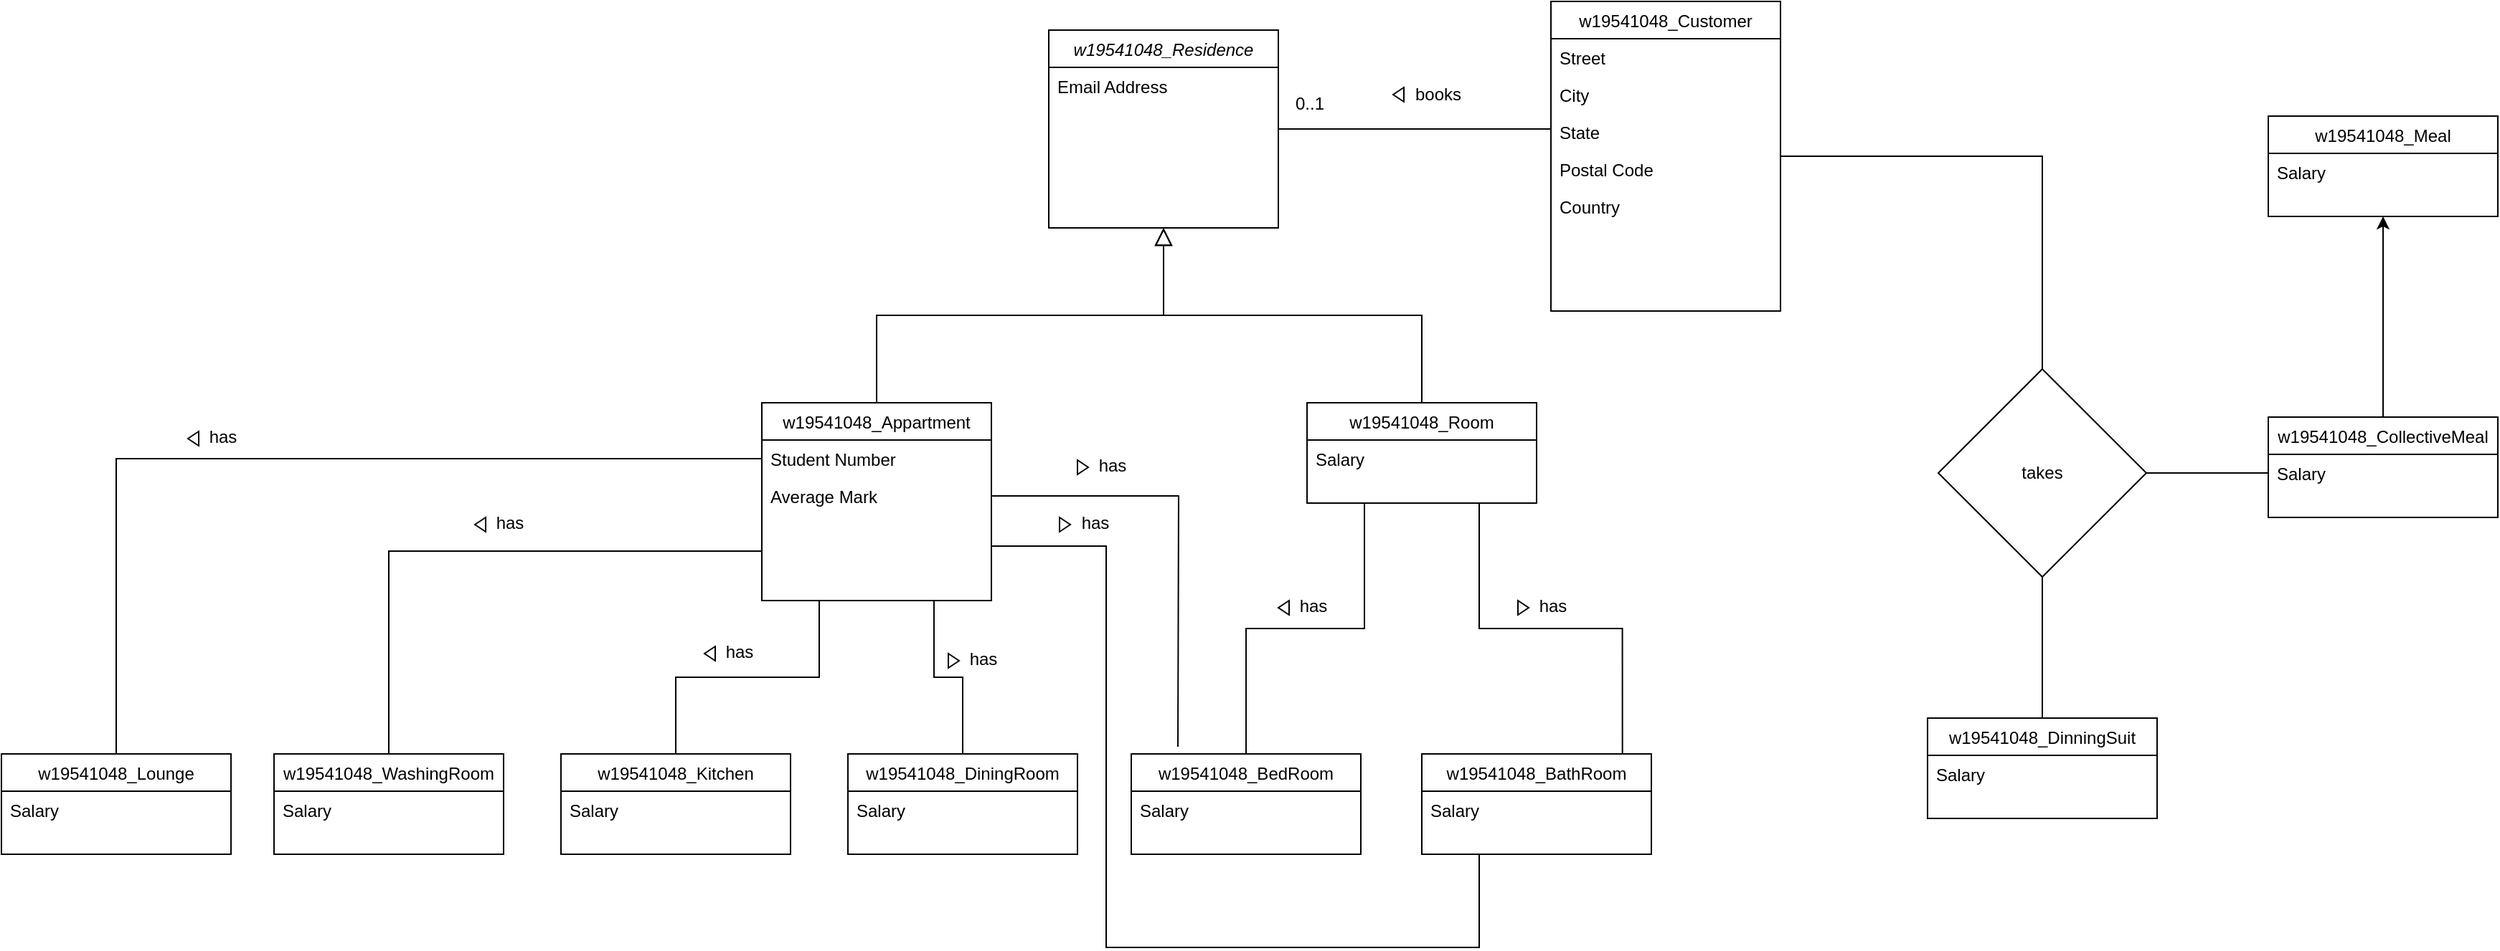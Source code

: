 <mxfile version="22.0.8" type="github">
  <diagram id="C5RBs43oDa-KdzZeNtuy" name="Page-1">
    <mxGraphModel dx="3886" dy="1252" grid="1" gridSize="10" guides="1" tooltips="1" connect="1" arrows="0" fold="1" page="1" pageScale="1" pageWidth="827" pageHeight="1169" math="0" shadow="0">
      <root>
        <mxCell id="WIyWlLk6GJQsqaUBKTNV-0" />
        <mxCell id="WIyWlLk6GJQsqaUBKTNV-1" parent="WIyWlLk6GJQsqaUBKTNV-0" />
        <mxCell id="AJoFPpmg_Q8oUH99gKXb-42" style="edgeStyle=orthogonalEdgeStyle;rounded=0;orthogonalLoop=1;jettySize=auto;html=1;exitX=0.75;exitY=1;exitDx=0;exitDy=0;entryX=0.5;entryY=0;entryDx=0;entryDy=0;endArrow=none;endFill=0;jumpStyle=arc;" edge="1" parent="WIyWlLk6GJQsqaUBKTNV-1" source="zkfFHV4jXpPFQw0GAbJ--6" target="AJoFPpmg_Q8oUH99gKXb-17">
          <mxGeometry relative="1" as="geometry">
            <mxPoint x="-839.739" y="580" as="targetPoint" />
          </mxGeometry>
        </mxCell>
        <mxCell id="AJoFPpmg_Q8oUH99gKXb-43" style="edgeStyle=orthogonalEdgeStyle;rounded=0;orthogonalLoop=1;jettySize=auto;html=1;exitX=0.25;exitY=1;exitDx=0;exitDy=0;jumpStyle=arc;endArrow=none;endFill=0;" edge="1" parent="WIyWlLk6GJQsqaUBKTNV-1" source="zkfFHV4jXpPFQw0GAbJ--6" target="AJoFPpmg_Q8oUH99gKXb-11">
          <mxGeometry relative="1" as="geometry" />
        </mxCell>
        <mxCell id="AJoFPpmg_Q8oUH99gKXb-45" style="edgeStyle=orthogonalEdgeStyle;rounded=0;orthogonalLoop=1;jettySize=auto;html=1;exitX=0;exitY=0.75;exitDx=0;exitDy=0;jumpStyle=arc;endArrow=none;endFill=0;" edge="1" parent="WIyWlLk6GJQsqaUBKTNV-1" source="zkfFHV4jXpPFQw0GAbJ--6" target="AJoFPpmg_Q8oUH99gKXb-15">
          <mxGeometry relative="1" as="geometry" />
        </mxCell>
        <mxCell id="zkfFHV4jXpPFQw0GAbJ--6" value="w19541048_Appartment" style="swimlane;fontStyle=0;align=center;verticalAlign=top;childLayout=stackLayout;horizontal=1;startSize=26;horizontalStack=0;resizeParent=1;resizeLast=0;collapsible=1;marginBottom=0;rounded=0;shadow=0;strokeWidth=1;" parent="WIyWlLk6GJQsqaUBKTNV-1" vertex="1">
          <mxGeometry x="-960" y="340" width="160" height="138" as="geometry">
            <mxRectangle x="130" y="380" width="160" height="26" as="alternateBounds" />
          </mxGeometry>
        </mxCell>
        <mxCell id="zkfFHV4jXpPFQw0GAbJ--7" value="Student Number" style="text;align=left;verticalAlign=top;spacingLeft=4;spacingRight=4;overflow=hidden;rotatable=0;points=[[0,0.5],[1,0.5]];portConstraint=eastwest;" parent="zkfFHV4jXpPFQw0GAbJ--6" vertex="1">
          <mxGeometry y="26" width="160" height="26" as="geometry" />
        </mxCell>
        <mxCell id="AJoFPpmg_Q8oUH99gKXb-41" style="edgeStyle=orthogonalEdgeStyle;rounded=0;orthogonalLoop=1;jettySize=auto;html=1;exitX=1;exitY=0.5;exitDx=0;exitDy=0;jumpStyle=arc;endArrow=none;endFill=0;" edge="1" parent="zkfFHV4jXpPFQw0GAbJ--6" source="zkfFHV4jXpPFQw0GAbJ--8">
          <mxGeometry relative="1" as="geometry">
            <mxPoint x="290" y="240" as="targetPoint" />
          </mxGeometry>
        </mxCell>
        <mxCell id="zkfFHV4jXpPFQw0GAbJ--8" value="Average Mark" style="text;align=left;verticalAlign=top;spacingLeft=4;spacingRight=4;overflow=hidden;rotatable=0;points=[[0,0.5],[1,0.5]];portConstraint=eastwest;rounded=0;shadow=0;html=0;" parent="zkfFHV4jXpPFQw0GAbJ--6" vertex="1">
          <mxGeometry y="52" width="160" height="26" as="geometry" />
        </mxCell>
        <mxCell id="zkfFHV4jXpPFQw0GAbJ--12" value="" style="endArrow=block;endSize=10;endFill=0;shadow=0;strokeWidth=1;rounded=0;edgeStyle=elbowEdgeStyle;elbow=vertical;" parent="WIyWlLk6GJQsqaUBKTNV-1" source="zkfFHV4jXpPFQw0GAbJ--6" target="zkfFHV4jXpPFQw0GAbJ--0" edge="1">
          <mxGeometry width="160" relative="1" as="geometry">
            <mxPoint x="200" y="203" as="sourcePoint" />
            <mxPoint x="200" y="203" as="targetPoint" />
          </mxGeometry>
        </mxCell>
        <mxCell id="AJoFPpmg_Q8oUH99gKXb-36" style="edgeStyle=orthogonalEdgeStyle;rounded=0;orthogonalLoop=1;jettySize=auto;html=1;jumpStyle=arc;endArrow=none;endFill=0;entryX=0.874;entryY=0.02;entryDx=0;entryDy=0;entryPerimeter=0;exitX=0.75;exitY=1;exitDx=0;exitDy=0;" edge="1" parent="WIyWlLk6GJQsqaUBKTNV-1" source="zkfFHV4jXpPFQw0GAbJ--13" target="AJoFPpmg_Q8oUH99gKXb-13">
          <mxGeometry relative="1" as="geometry">
            <mxPoint x="-360" y="580" as="targetPoint" />
          </mxGeometry>
        </mxCell>
        <mxCell id="AJoFPpmg_Q8oUH99gKXb-37" style="edgeStyle=orthogonalEdgeStyle;rounded=0;orthogonalLoop=1;jettySize=auto;html=1;exitX=0.25;exitY=1;exitDx=0;exitDy=0;endArrow=none;endFill=0;jumpStyle=arc;" edge="1" parent="WIyWlLk6GJQsqaUBKTNV-1" source="zkfFHV4jXpPFQw0GAbJ--13" target="AJoFPpmg_Q8oUH99gKXb-8">
          <mxGeometry relative="1" as="geometry" />
        </mxCell>
        <mxCell id="zkfFHV4jXpPFQw0GAbJ--13" value="w19541048_Room" style="swimlane;fontStyle=0;align=center;verticalAlign=top;childLayout=stackLayout;horizontal=1;startSize=26;horizontalStack=0;resizeParent=1;resizeLast=0;collapsible=1;marginBottom=0;rounded=0;shadow=0;strokeWidth=1;" parent="WIyWlLk6GJQsqaUBKTNV-1" vertex="1">
          <mxGeometry x="-580" y="340" width="160" height="70" as="geometry">
            <mxRectangle x="340" y="380" width="170" height="26" as="alternateBounds" />
          </mxGeometry>
        </mxCell>
        <mxCell id="zkfFHV4jXpPFQw0GAbJ--14" value="Salary" style="text;align=left;verticalAlign=top;spacingLeft=4;spacingRight=4;overflow=hidden;rotatable=0;points=[[0,0.5],[1,0.5]];portConstraint=eastwest;" parent="zkfFHV4jXpPFQw0GAbJ--13" vertex="1">
          <mxGeometry y="26" width="160" height="26" as="geometry" />
        </mxCell>
        <mxCell id="zkfFHV4jXpPFQw0GAbJ--16" value="" style="endArrow=block;endSize=10;endFill=0;shadow=0;strokeWidth=1;rounded=0;edgeStyle=elbowEdgeStyle;elbow=vertical;" parent="WIyWlLk6GJQsqaUBKTNV-1" source="zkfFHV4jXpPFQw0GAbJ--13" target="zkfFHV4jXpPFQw0GAbJ--0" edge="1">
          <mxGeometry width="160" relative="1" as="geometry">
            <mxPoint x="210" y="373" as="sourcePoint" />
            <mxPoint x="310" y="271" as="targetPoint" />
          </mxGeometry>
        </mxCell>
        <mxCell id="AJoFPpmg_Q8oUH99gKXb-72" style="edgeStyle=orthogonalEdgeStyle;rounded=0;orthogonalLoop=1;jettySize=auto;html=1;endArrow=none;endFill=0;jumpStyle=arc;" edge="1" parent="WIyWlLk6GJQsqaUBKTNV-1" source="zkfFHV4jXpPFQw0GAbJ--17" target="AJoFPpmg_Q8oUH99gKXb-71">
          <mxGeometry relative="1" as="geometry" />
        </mxCell>
        <mxCell id="zkfFHV4jXpPFQw0GAbJ--17" value="w19541048_Customer" style="swimlane;fontStyle=0;align=center;verticalAlign=top;childLayout=stackLayout;horizontal=1;startSize=26;horizontalStack=0;resizeParent=1;resizeLast=0;collapsible=1;marginBottom=0;rounded=0;shadow=0;strokeWidth=1;" parent="WIyWlLk6GJQsqaUBKTNV-1" vertex="1">
          <mxGeometry x="-410" y="60" width="160" height="216" as="geometry">
            <mxRectangle x="550" y="140" width="160" height="26" as="alternateBounds" />
          </mxGeometry>
        </mxCell>
        <mxCell id="zkfFHV4jXpPFQw0GAbJ--18" value="Street" style="text;align=left;verticalAlign=top;spacingLeft=4;spacingRight=4;overflow=hidden;rotatable=0;points=[[0,0.5],[1,0.5]];portConstraint=eastwest;" parent="zkfFHV4jXpPFQw0GAbJ--17" vertex="1">
          <mxGeometry y="26" width="160" height="26" as="geometry" />
        </mxCell>
        <mxCell id="zkfFHV4jXpPFQw0GAbJ--19" value="City" style="text;align=left;verticalAlign=top;spacingLeft=4;spacingRight=4;overflow=hidden;rotatable=0;points=[[0,0.5],[1,0.5]];portConstraint=eastwest;rounded=0;shadow=0;html=0;" parent="zkfFHV4jXpPFQw0GAbJ--17" vertex="1">
          <mxGeometry y="52" width="160" height="26" as="geometry" />
        </mxCell>
        <mxCell id="zkfFHV4jXpPFQw0GAbJ--20" value="State" style="text;align=left;verticalAlign=top;spacingLeft=4;spacingRight=4;overflow=hidden;rotatable=0;points=[[0,0.5],[1,0.5]];portConstraint=eastwest;rounded=0;shadow=0;html=0;" parent="zkfFHV4jXpPFQw0GAbJ--17" vertex="1">
          <mxGeometry y="78" width="160" height="26" as="geometry" />
        </mxCell>
        <mxCell id="zkfFHV4jXpPFQw0GAbJ--21" value="Postal Code" style="text;align=left;verticalAlign=top;spacingLeft=4;spacingRight=4;overflow=hidden;rotatable=0;points=[[0,0.5],[1,0.5]];portConstraint=eastwest;rounded=0;shadow=0;html=0;" parent="zkfFHV4jXpPFQw0GAbJ--17" vertex="1">
          <mxGeometry y="104" width="160" height="26" as="geometry" />
        </mxCell>
        <mxCell id="zkfFHV4jXpPFQw0GAbJ--22" value="Country" style="text;align=left;verticalAlign=top;spacingLeft=4;spacingRight=4;overflow=hidden;rotatable=0;points=[[0,0.5],[1,0.5]];portConstraint=eastwest;rounded=0;shadow=0;html=0;" parent="zkfFHV4jXpPFQw0GAbJ--17" vertex="1">
          <mxGeometry y="130" width="160" height="26" as="geometry" />
        </mxCell>
        <mxCell id="zkfFHV4jXpPFQw0GAbJ--26" value="" style="endArrow=none;shadow=0;strokeWidth=1;rounded=0;endFill=0;edgeStyle=elbowEdgeStyle;elbow=vertical;" parent="WIyWlLk6GJQsqaUBKTNV-1" source="zkfFHV4jXpPFQw0GAbJ--0" target="zkfFHV4jXpPFQw0GAbJ--17" edge="1">
          <mxGeometry x="0.5" y="41" relative="1" as="geometry">
            <mxPoint x="380" y="192" as="sourcePoint" />
            <mxPoint x="540" y="192" as="targetPoint" />
            <mxPoint x="-40" y="32" as="offset" />
          </mxGeometry>
        </mxCell>
        <mxCell id="zkfFHV4jXpPFQw0GAbJ--27" value="0..1" style="resizable=0;align=left;verticalAlign=bottom;labelBackgroundColor=none;fontSize=12;" parent="zkfFHV4jXpPFQw0GAbJ--26" connectable="0" vertex="1">
          <mxGeometry x="-1" relative="1" as="geometry">
            <mxPoint x="10" y="-9" as="offset" />
          </mxGeometry>
        </mxCell>
        <mxCell id="zkfFHV4jXpPFQw0GAbJ--29" value="books" style="text;html=1;resizable=0;points=[];;align=center;verticalAlign=middle;labelBackgroundColor=none;rounded=0;shadow=0;strokeWidth=1;fontSize=12;" parent="zkfFHV4jXpPFQw0GAbJ--26" vertex="1" connectable="0">
          <mxGeometry x="0.5" y="49" relative="1" as="geometry">
            <mxPoint x="-32" y="25" as="offset" />
          </mxGeometry>
        </mxCell>
        <mxCell id="zkfFHV4jXpPFQw0GAbJ--0" value="w19541048_Residence" style="swimlane;fontStyle=2;align=center;verticalAlign=top;childLayout=stackLayout;horizontal=1;startSize=26;horizontalStack=0;resizeParent=1;resizeLast=0;collapsible=1;marginBottom=0;rounded=0;shadow=0;strokeWidth=1;" parent="WIyWlLk6GJQsqaUBKTNV-1" vertex="1">
          <mxGeometry x="-760" y="80" width="160" height="138" as="geometry">
            <mxRectangle x="-760" y="80" width="160" height="26" as="alternateBounds" />
          </mxGeometry>
        </mxCell>
        <mxCell id="zkfFHV4jXpPFQw0GAbJ--3" value="Email Address" style="text;align=left;verticalAlign=top;spacingLeft=4;spacingRight=4;overflow=hidden;rotatable=0;points=[[0,0.5],[1,0.5]];portConstraint=eastwest;rounded=0;shadow=0;html=0;" parent="zkfFHV4jXpPFQw0GAbJ--0" vertex="1">
          <mxGeometry y="26" width="160" height="26" as="geometry" />
        </mxCell>
        <mxCell id="AJoFPpmg_Q8oUH99gKXb-1" value="" style="triangle;whiteSpace=wrap;html=1;rotation=-180;" vertex="1" parent="WIyWlLk6GJQsqaUBKTNV-1">
          <mxGeometry x="-520" y="120" width="7.5" height="10" as="geometry" />
        </mxCell>
        <mxCell id="AJoFPpmg_Q8oUH99gKXb-8" value="w19541048_BedRoom" style="swimlane;fontStyle=0;align=center;verticalAlign=top;childLayout=stackLayout;horizontal=1;startSize=26;horizontalStack=0;resizeParent=1;resizeLast=0;collapsible=1;marginBottom=0;rounded=0;shadow=0;strokeWidth=1;" vertex="1" parent="WIyWlLk6GJQsqaUBKTNV-1">
          <mxGeometry x="-702.5" y="585" width="160" height="70" as="geometry">
            <mxRectangle x="340" y="380" width="170" height="26" as="alternateBounds" />
          </mxGeometry>
        </mxCell>
        <mxCell id="AJoFPpmg_Q8oUH99gKXb-9" value="Salary" style="text;align=left;verticalAlign=top;spacingLeft=4;spacingRight=4;overflow=hidden;rotatable=0;points=[[0,0.5],[1,0.5]];portConstraint=eastwest;" vertex="1" parent="AJoFPpmg_Q8oUH99gKXb-8">
          <mxGeometry y="26" width="160" height="26" as="geometry" />
        </mxCell>
        <mxCell id="AJoFPpmg_Q8oUH99gKXb-11" value="w19541048_Kitchen" style="swimlane;fontStyle=0;align=center;verticalAlign=top;childLayout=stackLayout;horizontal=1;startSize=26;horizontalStack=0;resizeParent=1;resizeLast=0;collapsible=1;marginBottom=0;rounded=0;shadow=0;strokeWidth=1;" vertex="1" parent="WIyWlLk6GJQsqaUBKTNV-1">
          <mxGeometry x="-1100" y="585" width="160" height="70" as="geometry">
            <mxRectangle x="340" y="380" width="170" height="26" as="alternateBounds" />
          </mxGeometry>
        </mxCell>
        <mxCell id="AJoFPpmg_Q8oUH99gKXb-12" value="Salary" style="text;align=left;verticalAlign=top;spacingLeft=4;spacingRight=4;overflow=hidden;rotatable=0;points=[[0,0.5],[1,0.5]];portConstraint=eastwest;" vertex="1" parent="AJoFPpmg_Q8oUH99gKXb-11">
          <mxGeometry y="26" width="160" height="26" as="geometry" />
        </mxCell>
        <mxCell id="AJoFPpmg_Q8oUH99gKXb-13" value="w19541048_BathRoom" style="swimlane;fontStyle=0;align=center;verticalAlign=top;childLayout=stackLayout;horizontal=1;startSize=26;horizontalStack=0;resizeParent=1;resizeLast=0;collapsible=1;marginBottom=0;rounded=0;shadow=0;strokeWidth=1;" vertex="1" parent="WIyWlLk6GJQsqaUBKTNV-1">
          <mxGeometry x="-500" y="585" width="160" height="70" as="geometry">
            <mxRectangle x="340" y="380" width="170" height="26" as="alternateBounds" />
          </mxGeometry>
        </mxCell>
        <mxCell id="AJoFPpmg_Q8oUH99gKXb-14" value="Salary" style="text;align=left;verticalAlign=top;spacingLeft=4;spacingRight=4;overflow=hidden;rotatable=0;points=[[0,0.5],[1,0.5]];portConstraint=eastwest;" vertex="1" parent="AJoFPpmg_Q8oUH99gKXb-13">
          <mxGeometry y="26" width="160" height="26" as="geometry" />
        </mxCell>
        <mxCell id="AJoFPpmg_Q8oUH99gKXb-15" value="w19541048_WashingRoom" style="swimlane;fontStyle=0;align=center;verticalAlign=top;childLayout=stackLayout;horizontal=1;startSize=26;horizontalStack=0;resizeParent=1;resizeLast=0;collapsible=1;marginBottom=0;rounded=0;shadow=0;strokeWidth=1;" vertex="1" parent="WIyWlLk6GJQsqaUBKTNV-1">
          <mxGeometry x="-1300" y="585" width="160" height="70" as="geometry">
            <mxRectangle x="340" y="380" width="170" height="26" as="alternateBounds" />
          </mxGeometry>
        </mxCell>
        <mxCell id="AJoFPpmg_Q8oUH99gKXb-16" value="Salary" style="text;align=left;verticalAlign=top;spacingLeft=4;spacingRight=4;overflow=hidden;rotatable=0;points=[[0,0.5],[1,0.5]];portConstraint=eastwest;" vertex="1" parent="AJoFPpmg_Q8oUH99gKXb-15">
          <mxGeometry y="26" width="160" height="26" as="geometry" />
        </mxCell>
        <mxCell id="AJoFPpmg_Q8oUH99gKXb-17" value="w19541048_DiningRoom" style="swimlane;fontStyle=0;align=center;verticalAlign=top;childLayout=stackLayout;horizontal=1;startSize=26;horizontalStack=0;resizeParent=1;resizeLast=0;collapsible=1;marginBottom=0;rounded=0;shadow=0;strokeWidth=1;" vertex="1" parent="WIyWlLk6GJQsqaUBKTNV-1">
          <mxGeometry x="-900" y="585" width="160" height="70" as="geometry">
            <mxRectangle x="340" y="380" width="170" height="26" as="alternateBounds" />
          </mxGeometry>
        </mxCell>
        <mxCell id="AJoFPpmg_Q8oUH99gKXb-18" value="Salary" style="text;align=left;verticalAlign=top;spacingLeft=4;spacingRight=4;overflow=hidden;rotatable=0;points=[[0,0.5],[1,0.5]];portConstraint=eastwest;" vertex="1" parent="AJoFPpmg_Q8oUH99gKXb-17">
          <mxGeometry y="26" width="160" height="26" as="geometry" />
        </mxCell>
        <mxCell id="AJoFPpmg_Q8oUH99gKXb-19" value="w19541048_Lounge" style="swimlane;fontStyle=0;align=center;verticalAlign=top;childLayout=stackLayout;horizontal=1;startSize=26;horizontalStack=0;resizeParent=1;resizeLast=0;collapsible=1;marginBottom=0;rounded=0;shadow=0;strokeWidth=1;" vertex="1" parent="WIyWlLk6GJQsqaUBKTNV-1">
          <mxGeometry x="-1490" y="585" width="160" height="70" as="geometry">
            <mxRectangle x="340" y="380" width="170" height="26" as="alternateBounds" />
          </mxGeometry>
        </mxCell>
        <mxCell id="AJoFPpmg_Q8oUH99gKXb-20" value="Salary" style="text;align=left;verticalAlign=top;spacingLeft=4;spacingRight=4;overflow=hidden;rotatable=0;points=[[0,0.5],[1,0.5]];portConstraint=eastwest;" vertex="1" parent="AJoFPpmg_Q8oUH99gKXb-19">
          <mxGeometry y="26" width="160" height="26" as="geometry" />
        </mxCell>
        <mxCell id="AJoFPpmg_Q8oUH99gKXb-38" style="edgeStyle=orthogonalEdgeStyle;rounded=0;orthogonalLoop=1;jettySize=auto;html=1;jumpStyle=arc;endArrow=none;endFill=0;exitX=1;exitY=0.75;exitDx=0;exitDy=0;entryX=0.25;entryY=1;entryDx=0;entryDy=0;" edge="1" parent="WIyWlLk6GJQsqaUBKTNV-1" source="zkfFHV4jXpPFQw0GAbJ--6" target="AJoFPpmg_Q8oUH99gKXb-13">
          <mxGeometry relative="1" as="geometry">
            <mxPoint x="-460" y="650" as="targetPoint" />
            <mxPoint x="-790" y="400" as="sourcePoint" />
            <Array as="points">
              <mxPoint x="-800" y="440" />
              <mxPoint x="-720" y="440" />
              <mxPoint x="-720" y="720" />
              <mxPoint x="-460" y="720" />
            </Array>
          </mxGeometry>
        </mxCell>
        <mxCell id="AJoFPpmg_Q8oUH99gKXb-46" style="edgeStyle=orthogonalEdgeStyle;rounded=0;orthogonalLoop=1;jettySize=auto;html=1;exitX=0;exitY=0.5;exitDx=0;exitDy=0;entryX=0.5;entryY=0;entryDx=0;entryDy=0;endArrow=none;endFill=0;jumpStyle=arc;" edge="1" parent="WIyWlLk6GJQsqaUBKTNV-1" source="zkfFHV4jXpPFQw0GAbJ--7" target="AJoFPpmg_Q8oUH99gKXb-19">
          <mxGeometry relative="1" as="geometry" />
        </mxCell>
        <mxCell id="AJoFPpmg_Q8oUH99gKXb-48" value="has" style="text;html=1;resizable=0;points=[];;align=center;verticalAlign=middle;labelBackgroundColor=none;rounded=0;shadow=0;strokeWidth=1;fontSize=12;" vertex="1" connectable="0" parent="WIyWlLk6GJQsqaUBKTNV-1">
          <mxGeometry x="-580.001" y="483.004" as="geometry">
            <mxPoint x="4" y="-1" as="offset" />
          </mxGeometry>
        </mxCell>
        <mxCell id="AJoFPpmg_Q8oUH99gKXb-49" value="" style="triangle;whiteSpace=wrap;html=1;rotation=-180;" vertex="1" parent="WIyWlLk6GJQsqaUBKTNV-1">
          <mxGeometry x="-600" y="478" width="7.5" height="10" as="geometry" />
        </mxCell>
        <mxCell id="AJoFPpmg_Q8oUH99gKXb-50" value="has" style="text;html=1;resizable=0;points=[];;align=center;verticalAlign=middle;labelBackgroundColor=none;rounded=0;shadow=0;strokeWidth=1;fontSize=12;" vertex="1" connectable="0" parent="WIyWlLk6GJQsqaUBKTNV-1">
          <mxGeometry x="-413.001" y="483.004" as="geometry">
            <mxPoint x="4" y="-1" as="offset" />
          </mxGeometry>
        </mxCell>
        <mxCell id="AJoFPpmg_Q8oUH99gKXb-51" value="" style="triangle;whiteSpace=wrap;html=1;rotation=180;direction=west;" vertex="1" parent="WIyWlLk6GJQsqaUBKTNV-1">
          <mxGeometry x="-433" y="478" width="7.5" height="10" as="geometry" />
        </mxCell>
        <mxCell id="AJoFPpmg_Q8oUH99gKXb-52" value="has" style="text;html=1;resizable=0;points=[];;align=center;verticalAlign=middle;labelBackgroundColor=none;rounded=0;shadow=0;strokeWidth=1;fontSize=12;" vertex="1" connectable="0" parent="WIyWlLk6GJQsqaUBKTNV-1">
          <mxGeometry x="-980.001" y="515.004" as="geometry">
            <mxPoint x="4" y="-1" as="offset" />
          </mxGeometry>
        </mxCell>
        <mxCell id="AJoFPpmg_Q8oUH99gKXb-53" value="" style="triangle;whiteSpace=wrap;html=1;rotation=-180;" vertex="1" parent="WIyWlLk6GJQsqaUBKTNV-1">
          <mxGeometry x="-1000" y="510" width="7.5" height="10" as="geometry" />
        </mxCell>
        <mxCell id="AJoFPpmg_Q8oUH99gKXb-54" value="has" style="text;html=1;resizable=0;points=[];;align=center;verticalAlign=middle;labelBackgroundColor=none;rounded=0;shadow=0;strokeWidth=1;fontSize=12;" vertex="1" connectable="0" parent="WIyWlLk6GJQsqaUBKTNV-1">
          <mxGeometry x="-1140.001" y="425.004" as="geometry">
            <mxPoint x="4" y="-1" as="offset" />
          </mxGeometry>
        </mxCell>
        <mxCell id="AJoFPpmg_Q8oUH99gKXb-55" value="" style="triangle;whiteSpace=wrap;html=1;rotation=-180;" vertex="1" parent="WIyWlLk6GJQsqaUBKTNV-1">
          <mxGeometry x="-1160" y="420" width="7.5" height="10" as="geometry" />
        </mxCell>
        <mxCell id="AJoFPpmg_Q8oUH99gKXb-56" value="has" style="text;html=1;resizable=0;points=[];;align=center;verticalAlign=middle;labelBackgroundColor=none;rounded=0;shadow=0;strokeWidth=1;fontSize=12;" vertex="1" connectable="0" parent="WIyWlLk6GJQsqaUBKTNV-1">
          <mxGeometry x="-1340.001" y="365.004" as="geometry">
            <mxPoint x="4" y="-1" as="offset" />
          </mxGeometry>
        </mxCell>
        <mxCell id="AJoFPpmg_Q8oUH99gKXb-57" value="" style="triangle;whiteSpace=wrap;html=1;rotation=-180;" vertex="1" parent="WIyWlLk6GJQsqaUBKTNV-1">
          <mxGeometry x="-1360" y="360" width="7.5" height="10" as="geometry" />
        </mxCell>
        <mxCell id="AJoFPpmg_Q8oUH99gKXb-58" value="has" style="text;html=1;resizable=0;points=[];;align=center;verticalAlign=middle;labelBackgroundColor=none;rounded=0;shadow=0;strokeWidth=1;fontSize=12;" vertex="1" connectable="0" parent="WIyWlLk6GJQsqaUBKTNV-1">
          <mxGeometry x="-720.001" y="385.004" as="geometry">
            <mxPoint x="4" y="-1" as="offset" />
          </mxGeometry>
        </mxCell>
        <mxCell id="AJoFPpmg_Q8oUH99gKXb-59" value="" style="triangle;whiteSpace=wrap;html=1;rotation=180;direction=west;" vertex="1" parent="WIyWlLk6GJQsqaUBKTNV-1">
          <mxGeometry x="-740" y="380" width="7.5" height="10" as="geometry" />
        </mxCell>
        <mxCell id="AJoFPpmg_Q8oUH99gKXb-60" value="has" style="text;html=1;resizable=0;points=[];;align=center;verticalAlign=middle;labelBackgroundColor=none;rounded=0;shadow=0;strokeWidth=1;fontSize=12;" vertex="1" connectable="0" parent="WIyWlLk6GJQsqaUBKTNV-1">
          <mxGeometry x="-732.501" y="425.004" as="geometry">
            <mxPoint x="4" y="-1" as="offset" />
          </mxGeometry>
        </mxCell>
        <mxCell id="AJoFPpmg_Q8oUH99gKXb-61" value="" style="triangle;whiteSpace=wrap;html=1;rotation=180;direction=west;" vertex="1" parent="WIyWlLk6GJQsqaUBKTNV-1">
          <mxGeometry x="-752.5" y="420" width="7.5" height="10" as="geometry" />
        </mxCell>
        <mxCell id="AJoFPpmg_Q8oUH99gKXb-62" value="has" style="text;html=1;resizable=0;points=[];;align=center;verticalAlign=middle;labelBackgroundColor=none;rounded=0;shadow=0;strokeWidth=1;fontSize=12;" vertex="1" connectable="0" parent="WIyWlLk6GJQsqaUBKTNV-1">
          <mxGeometry x="-810.001" y="520.004" as="geometry">
            <mxPoint x="4" y="-1" as="offset" />
          </mxGeometry>
        </mxCell>
        <mxCell id="AJoFPpmg_Q8oUH99gKXb-63" value="" style="triangle;whiteSpace=wrap;html=1;rotation=180;direction=west;" vertex="1" parent="WIyWlLk6GJQsqaUBKTNV-1">
          <mxGeometry x="-830" y="515" width="7.5" height="10" as="geometry" />
        </mxCell>
        <mxCell id="AJoFPpmg_Q8oUH99gKXb-75" style="edgeStyle=orthogonalEdgeStyle;rounded=0;orthogonalLoop=1;jettySize=auto;html=1;exitX=0.5;exitY=0;exitDx=0;exitDy=0;entryX=0.5;entryY=1;entryDx=0;entryDy=0;endArrow=none;endFill=0;" edge="1" parent="WIyWlLk6GJQsqaUBKTNV-1" source="AJoFPpmg_Q8oUH99gKXb-64" target="AJoFPpmg_Q8oUH99gKXb-71">
          <mxGeometry relative="1" as="geometry" />
        </mxCell>
        <mxCell id="AJoFPpmg_Q8oUH99gKXb-64" value="w19541048_DinningSuit" style="swimlane;fontStyle=0;align=center;verticalAlign=top;childLayout=stackLayout;horizontal=1;startSize=26;horizontalStack=0;resizeParent=1;resizeLast=0;collapsible=1;marginBottom=0;rounded=0;shadow=0;strokeWidth=1;" vertex="1" parent="WIyWlLk6GJQsqaUBKTNV-1">
          <mxGeometry x="-147.5" y="560" width="160" height="70" as="geometry">
            <mxRectangle x="340" y="380" width="170" height="26" as="alternateBounds" />
          </mxGeometry>
        </mxCell>
        <mxCell id="AJoFPpmg_Q8oUH99gKXb-65" value="Salary" style="text;align=left;verticalAlign=top;spacingLeft=4;spacingRight=4;overflow=hidden;rotatable=0;points=[[0,0.5],[1,0.5]];portConstraint=eastwest;" vertex="1" parent="AJoFPpmg_Q8oUH99gKXb-64">
          <mxGeometry y="26" width="160" height="26" as="geometry" />
        </mxCell>
        <mxCell id="AJoFPpmg_Q8oUH99gKXb-66" value="w19541048_Meal" style="swimlane;fontStyle=0;align=center;verticalAlign=top;childLayout=stackLayout;horizontal=1;startSize=26;horizontalStack=0;resizeParent=1;resizeLast=0;collapsible=1;marginBottom=0;rounded=0;shadow=0;strokeWidth=1;" vertex="1" parent="WIyWlLk6GJQsqaUBKTNV-1">
          <mxGeometry x="90" y="140" width="160" height="70" as="geometry">
            <mxRectangle x="340" y="380" width="170" height="26" as="alternateBounds" />
          </mxGeometry>
        </mxCell>
        <mxCell id="AJoFPpmg_Q8oUH99gKXb-67" value="Salary" style="text;align=left;verticalAlign=top;spacingLeft=4;spacingRight=4;overflow=hidden;rotatable=0;points=[[0,0.5],[1,0.5]];portConstraint=eastwest;" vertex="1" parent="AJoFPpmg_Q8oUH99gKXb-66">
          <mxGeometry y="26" width="160" height="26" as="geometry" />
        </mxCell>
        <mxCell id="AJoFPpmg_Q8oUH99gKXb-70" style="edgeStyle=orthogonalEdgeStyle;rounded=0;orthogonalLoop=1;jettySize=auto;html=1;exitX=0.5;exitY=0;exitDx=0;exitDy=0;jumpStyle=arc;entryX=0.5;entryY=1;entryDx=0;entryDy=0;" edge="1" parent="WIyWlLk6GJQsqaUBKTNV-1" source="AJoFPpmg_Q8oUH99gKXb-68" target="AJoFPpmg_Q8oUH99gKXb-66">
          <mxGeometry relative="1" as="geometry">
            <mxPoint x="200" y="230" as="targetPoint" />
          </mxGeometry>
        </mxCell>
        <mxCell id="AJoFPpmg_Q8oUH99gKXb-68" value="w19541048_CollectiveMeal" style="swimlane;fontStyle=0;align=center;verticalAlign=top;childLayout=stackLayout;horizontal=1;startSize=26;horizontalStack=0;resizeParent=1;resizeLast=0;collapsible=1;marginBottom=0;rounded=0;shadow=0;strokeWidth=1;" vertex="1" parent="WIyWlLk6GJQsqaUBKTNV-1">
          <mxGeometry x="90" y="350" width="160" height="70" as="geometry">
            <mxRectangle x="340" y="380" width="170" height="26" as="alternateBounds" />
          </mxGeometry>
        </mxCell>
        <mxCell id="AJoFPpmg_Q8oUH99gKXb-69" value="Salary" style="text;align=left;verticalAlign=top;spacingLeft=4;spacingRight=4;overflow=hidden;rotatable=0;points=[[0,0.5],[1,0.5]];portConstraint=eastwest;" vertex="1" parent="AJoFPpmg_Q8oUH99gKXb-68">
          <mxGeometry y="26" width="160" height="26" as="geometry" />
        </mxCell>
        <mxCell id="AJoFPpmg_Q8oUH99gKXb-71" value="takes" style="rhombus;whiteSpace=wrap;html=1;" vertex="1" parent="WIyWlLk6GJQsqaUBKTNV-1">
          <mxGeometry x="-140" y="316.5" width="145" height="145" as="geometry" />
        </mxCell>
        <mxCell id="AJoFPpmg_Q8oUH99gKXb-74" style="edgeStyle=orthogonalEdgeStyle;rounded=0;orthogonalLoop=1;jettySize=auto;html=1;exitX=0;exitY=0.5;exitDx=0;exitDy=0;entryX=1;entryY=0.5;entryDx=0;entryDy=0;endArrow=none;endFill=0;jumpStyle=arc;" edge="1" parent="WIyWlLk6GJQsqaUBKTNV-1" source="AJoFPpmg_Q8oUH99gKXb-69" target="AJoFPpmg_Q8oUH99gKXb-71">
          <mxGeometry relative="1" as="geometry" />
        </mxCell>
      </root>
    </mxGraphModel>
  </diagram>
</mxfile>
